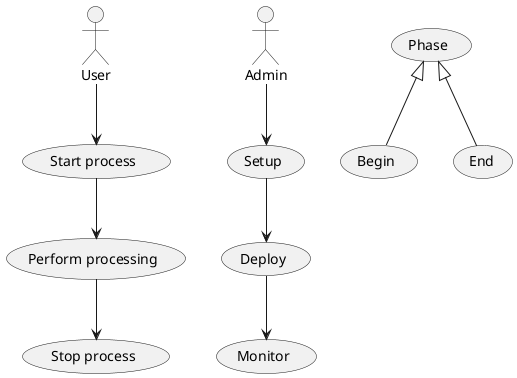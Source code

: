 @startuml
'https://plantuml.com/use-case-diagram

(Start process) as Start
(Perform processing) as Process
(Stop process) as Stop

User --> Start
Start --> Process
Process --> Stop

Admin --> (Setup)
(Setup) --> (Deploy)
(Deploy) --> (Monitor)

(Phase)
(Phase) <|-- (Begin)
(Phase) <|-- (End)


@enduml